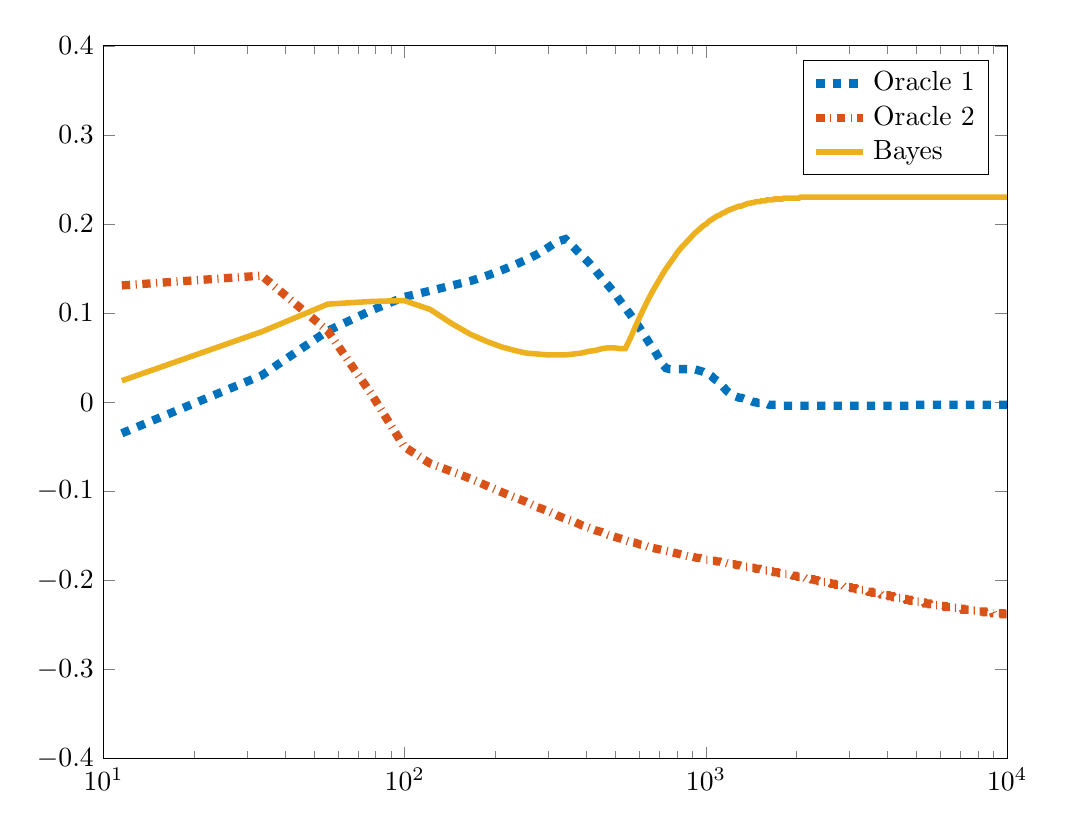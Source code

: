 % This file was created by matlab2tikz.
%
%The latest updates can be retrieved from
%  http://www.mathworks.com/matlabcentral/fileexchange/22022-matlab2tikz-matlab2tikz
%where you can also make suggestions and rate matlab2tikz.
%
\definecolor{mycolor1}{rgb}{0.0,0.447,0.741}%
\definecolor{mycolor2}{rgb}{0.85,0.325,0.098}%
\definecolor{mycolor3}{rgb}{0.929,0.694,0.125}%
%
\begin{tikzpicture}

\begin{axis}[%
width=4.518in,
height=3.563in,
at={(0.758in,0.481in)},
scale only axis,
xmode=log,
xmin=10,
xmax=10000,
xminorticks=true,
ymin=-0.4,
ymax=0.4,
axis background/.style={fill=white},
legend style={legend cell align=left, align=left, legend plot pos=left, draw=black}
]
\addplot [color=mycolor1, dashed, line width=3.0pt]
  table[row sep=crcr]{%
11.5	-0.035\\
33.5	0.03\\
55.5	0.08\\
77.5	0.103\\
99.5	0.118\\
121.5	0.125\\
143.5	0.131\\
165.5	0.136\\
187.5	0.142\\
209.5	0.148\\
231.5	0.154\\
253.5	0.16\\
275.5	0.166\\
297.5	0.173\\
319.5	0.18\\
341.5	0.183\\
363.5	0.174\\
385.5	0.165\\
407.5	0.157\\
429.5	0.148\\
451.5	0.139\\
473.5	0.131\\
495.5	0.123\\
517.5	0.114\\
539.5	0.106\\
561.5	0.098\\
583.5	0.09\\
605.5	0.082\\
627.5	0.074\\
649.5	0.066\\
671.5	0.059\\
693.5	0.051\\
715.5	0.043\\
737.5	0.038\\
759.5	0.037\\
781.5	0.037\\
803.5	0.037\\
825.5	0.037\\
847.5	0.037\\
869.5	0.037\\
891.5	0.037\\
913.5	0.037\\
935.5	0.036\\
957.5	0.035\\
979.5	0.034\\
1001.5	0.032\\
1023.5	0.031\\
1045.5	0.029\\
1067.5	0.026\\
1089.5	0.024\\
1111.5	0.021\\
1133.5	0.018\\
1155.5	0.015\\
1177.5	0.012\\
1199.5	0.01\\
1221.5	0.008\\
1243.5	0.007\\
1265.5	0.006\\
1287.5	0.005\\
1309.5	0.005\\
1331.5	0.004\\
1353.5	0.003\\
1375.5	0.002\\
1397.5	0.002\\
1419.5	0.001\\
1441.5	0.0\\
1463.5	-0.0\\
1485.5	-0.001\\
1507.5	-0.001\\
1529.5	-0.001\\
1551.5	-0.002\\
1573.5	-0.002\\
1595.5	-0.002\\
1617.5	-0.003\\
1639.5	-0.003\\
1661.5	-0.003\\
1683.5	-0.003\\
1705.5	-0.003\\
1727.5	-0.003\\
1749.5	-0.003\\
1771.5	-0.003\\
1793.5	-0.004\\
1815.5	-0.004\\
1837.5	-0.004\\
1859.5	-0.004\\
1881.5	-0.004\\
1903.5	-0.004\\
1925.5	-0.004\\
1947.5	-0.004\\
1969.5	-0.004\\
1991.5	-0.004\\
2013.5	-0.004\\
2035.5	-0.004\\
2057.5	-0.004\\
2079.5	-0.004\\
2101.5	-0.004\\
2123.5	-0.004\\
2145.5	-0.004\\
2167.5	-0.004\\
2189.5	-0.004\\
2211.5	-0.004\\
2233.5	-0.004\\
2255.5	-0.004\\
2277.5	-0.004\\
2299.5	-0.004\\
2321.5	-0.004\\
2343.5	-0.004\\
2365.5	-0.004\\
2387.5	-0.004\\
2409.5	-0.004\\
2431.5	-0.004\\
2453.5	-0.004\\
2475.5	-0.004\\
2497.5	-0.004\\
2519.5	-0.004\\
2541.5	-0.004\\
2563.5	-0.004\\
2585.5	-0.004\\
2607.5	-0.004\\
2629.5	-0.004\\
2651.5	-0.004\\
2673.5	-0.004\\
2695.5	-0.004\\
2717.5	-0.004\\
2739.5	-0.004\\
2761.5	-0.004\\
2783.5	-0.004\\
2805.5	-0.004\\
2827.5	-0.004\\
2849.5	-0.004\\
2871.5	-0.004\\
2893.5	-0.004\\
2915.5	-0.004\\
2937.5	-0.004\\
2959.5	-0.004\\
2981.5	-0.004\\
3003.5	-0.004\\
3025.5	-0.004\\
3047.5	-0.004\\
3069.5	-0.004\\
3091.5	-0.004\\
3113.5	-0.004\\
3135.5	-0.004\\
3157.5	-0.004\\
3179.5	-0.004\\
3201.5	-0.004\\
3223.5	-0.004\\
3245.5	-0.004\\
3267.5	-0.004\\
3289.5	-0.004\\
3311.5	-0.004\\
3333.5	-0.004\\
3355.5	-0.004\\
3377.5	-0.004\\
3399.5	-0.004\\
3421.5	-0.004\\
3443.5	-0.004\\
3465.5	-0.004\\
3487.5	-0.004\\
3509.5	-0.004\\
3531.5	-0.004\\
3553.5	-0.004\\
3575.5	-0.004\\
3597.5	-0.004\\
3619.5	-0.004\\
3641.5	-0.004\\
3663.5	-0.004\\
3685.5	-0.004\\
3707.5	-0.004\\
3729.5	-0.004\\
3751.5	-0.004\\
3773.5	-0.004\\
3795.5	-0.004\\
3817.5	-0.004\\
3839.5	-0.004\\
3861.5	-0.004\\
3883.5	-0.004\\
3905.5	-0.004\\
3927.5	-0.004\\
3949.5	-0.004\\
3971.5	-0.004\\
3993.5	-0.004\\
4015.5	-0.004\\
4037.5	-0.004\\
4059.5	-0.004\\
4081.5	-0.004\\
4103.5	-0.004\\
4125.5	-0.004\\
4147.5	-0.004\\
4169.5	-0.004\\
4191.5	-0.004\\
4213.5	-0.004\\
4235.5	-0.004\\
4257.5	-0.004\\
4279.5	-0.004\\
4301.5	-0.004\\
4323.5	-0.004\\
4345.5	-0.004\\
4367.5	-0.004\\
4389.5	-0.004\\
4411.5	-0.004\\
4433.5	-0.004\\
4455.5	-0.004\\
4477.5	-0.004\\
4499.5	-0.004\\
4521.5	-0.004\\
4543.5	-0.004\\
4565.5	-0.004\\
4587.5	-0.004\\
4609.5	-0.004\\
4631.5	-0.004\\
4653.5	-0.004\\
4675.5	-0.004\\
4697.5	-0.004\\
4719.5	-0.004\\
4741.5	-0.004\\
4763.5	-0.004\\
4785.5	-0.004\\
4807.5	-0.004\\
4829.5	-0.004\\
4851.5	-0.004\\
4873.5	-0.004\\
4895.5	-0.004\\
4917.5	-0.004\\
4939.5	-0.004\\
4961.5	-0.003\\
4983.5	-0.003\\
5005.5	-0.003\\
5027.5	-0.003\\
5049.5	-0.003\\
5071.5	-0.003\\
5093.5	-0.003\\
5115.5	-0.003\\
5137.5	-0.003\\
5159.5	-0.003\\
5181.5	-0.003\\
5203.5	-0.003\\
5225.5	-0.003\\
5247.5	-0.003\\
5269.5	-0.003\\
5291.5	-0.003\\
5313.5	-0.003\\
5335.5	-0.003\\
5357.5	-0.003\\
5379.5	-0.003\\
5401.5	-0.003\\
5423.5	-0.003\\
5445.5	-0.003\\
5467.5	-0.003\\
5489.5	-0.003\\
5511.5	-0.003\\
5533.5	-0.003\\
5555.5	-0.003\\
5577.5	-0.003\\
5599.5	-0.003\\
5621.5	-0.003\\
5643.5	-0.003\\
5665.5	-0.003\\
5687.5	-0.003\\
5709.5	-0.003\\
5731.5	-0.003\\
5753.5	-0.003\\
5775.5	-0.003\\
5797.5	-0.003\\
5819.5	-0.003\\
5841.5	-0.003\\
5863.5	-0.003\\
5885.5	-0.003\\
5907.5	-0.003\\
5929.5	-0.003\\
5951.5	-0.003\\
5973.5	-0.003\\
5995.5	-0.003\\
6017.5	-0.003\\
6039.5	-0.003\\
6061.5	-0.003\\
6083.5	-0.003\\
6105.5	-0.003\\
6127.5	-0.003\\
6149.5	-0.003\\
6171.5	-0.003\\
6193.5	-0.003\\
6215.5	-0.003\\
6237.5	-0.003\\
6259.5	-0.003\\
6281.5	-0.003\\
6303.5	-0.003\\
6325.5	-0.003\\
6347.5	-0.003\\
6369.5	-0.003\\
6391.5	-0.003\\
6413.5	-0.003\\
6435.5	-0.003\\
6457.5	-0.003\\
6479.5	-0.003\\
6501.5	-0.003\\
6523.5	-0.003\\
6545.5	-0.003\\
6567.5	-0.003\\
6589.5	-0.003\\
6611.5	-0.003\\
6633.5	-0.003\\
6655.5	-0.003\\
6677.5	-0.003\\
6699.5	-0.003\\
6721.5	-0.003\\
6743.5	-0.003\\
6765.5	-0.003\\
6787.5	-0.003\\
6809.5	-0.003\\
6831.5	-0.003\\
6853.5	-0.003\\
6875.5	-0.003\\
6897.5	-0.003\\
6919.5	-0.003\\
6941.5	-0.003\\
6963.5	-0.003\\
6985.5	-0.003\\
7007.5	-0.003\\
7029.5	-0.003\\
7051.5	-0.003\\
7073.5	-0.003\\
7095.5	-0.003\\
7117.5	-0.003\\
7139.5	-0.003\\
7161.5	-0.003\\
7183.5	-0.003\\
7205.5	-0.003\\
7227.5	-0.003\\
7249.5	-0.003\\
7271.5	-0.003\\
7293.5	-0.003\\
7315.5	-0.003\\
7337.5	-0.003\\
7359.5	-0.003\\
7381.5	-0.003\\
7403.5	-0.003\\
7425.5	-0.003\\
7447.5	-0.003\\
7469.5	-0.003\\
7491.5	-0.003\\
7513.5	-0.003\\
7535.5	-0.003\\
7557.5	-0.003\\
7579.5	-0.003\\
7601.5	-0.003\\
7623.5	-0.003\\
7645.5	-0.003\\
7667.5	-0.003\\
7689.5	-0.003\\
7711.5	-0.003\\
7733.5	-0.003\\
7755.5	-0.003\\
7777.5	-0.003\\
7799.5	-0.003\\
7821.5	-0.003\\
7843.5	-0.003\\
7865.5	-0.003\\
7887.5	-0.003\\
7909.5	-0.003\\
7931.5	-0.003\\
7953.5	-0.003\\
7975.5	-0.003\\
7997.5	-0.003\\
8019.5	-0.003\\
8041.5	-0.003\\
8063.5	-0.003\\
8085.5	-0.003\\
8107.5	-0.003\\
8129.5	-0.003\\
8151.5	-0.003\\
8173.5	-0.003\\
8195.5	-0.003\\
8217.5	-0.003\\
8239.5	-0.003\\
8261.5	-0.003\\
8283.5	-0.003\\
8305.5	-0.003\\
8327.5	-0.003\\
8349.5	-0.003\\
8371.5	-0.003\\
8393.5	-0.003\\
8415.5	-0.003\\
8437.5	-0.003\\
8459.5	-0.003\\
8481.5	-0.003\\
8503.5	-0.003\\
8525.5	-0.003\\
8547.5	-0.003\\
8569.5	-0.003\\
8591.5	-0.003\\
8613.5	-0.003\\
8635.5	-0.003\\
8657.5	-0.003\\
8679.5	-0.003\\
8701.5	-0.003\\
8723.5	-0.003\\
8745.5	-0.003\\
8767.5	-0.003\\
8789.5	-0.003\\
8811.5	-0.003\\
8833.5	-0.003\\
8855.5	-0.003\\
8877.5	-0.003\\
8899.5	-0.003\\
8921.5	-0.003\\
8943.5	-0.003\\
8965.5	-0.003\\
8987.5	-0.003\\
9009.5	-0.003\\
9031.5	-0.003\\
9053.5	-0.003\\
9075.5	-0.003\\
9097.5	-0.003\\
9119.5	-0.003\\
9141.5	-0.003\\
9163.5	-0.003\\
9185.5	-0.003\\
9207.5	-0.003\\
9229.5	-0.003\\
9251.5	-0.003\\
9273.5	-0.003\\
9295.5	-0.003\\
9317.5	-0.003\\
9339.5	-0.003\\
9361.5	-0.003\\
9383.5	-0.003\\
9405.5	-0.003\\
9427.5	-0.003\\
9449.5	-0.003\\
9471.5	-0.003\\
9493.5	-0.003\\
9515.5	-0.003\\
9537.5	-0.003\\
9559.5	-0.003\\
9581.5	-0.003\\
9603.5	-0.003\\
9625.5	-0.003\\
9647.5	-0.003\\
9669.5	-0.003\\
9691.5	-0.003\\
9713.5	-0.003\\
9735.5	-0.003\\
9757.5	-0.003\\
9779.5	-0.003\\
9801.5	-0.003\\
9823.5	-0.003\\
9845.5	-0.003\\
9867.5	-0.003\\
9889.5	-0.003\\
9911.5	-0.003\\
9933.5	-0.003\\
9955.5	-0.003\\
9977.5	-0.003\\
};
\addlegendentry{Oracle 1}

\addplot [color=mycolor2, dashdotted, line width=3.0pt]
  table[row sep=crcr]{%
11.5	0.131\\
33.5	0.142\\
55.5	0.08\\
77.5	0.009\\
99.5	-0.05\\
121.5	-0.069\\
143.5	-0.078\\
165.5	-0.086\\
187.5	-0.094\\
209.5	-0.101\\
231.5	-0.107\\
253.5	-0.112\\
275.5	-0.118\\
297.5	-0.122\\
319.5	-0.127\\
341.5	-0.131\\
363.5	-0.134\\
385.5	-0.138\\
407.5	-0.141\\
429.5	-0.144\\
451.5	-0.146\\
473.5	-0.149\\
495.5	-0.151\\
517.5	-0.153\\
539.5	-0.155\\
561.5	-0.157\\
583.5	-0.158\\
605.5	-0.16\\
627.5	-0.161\\
649.5	-0.163\\
671.5	-0.164\\
693.5	-0.165\\
715.5	-0.166\\
737.5	-0.167\\
759.5	-0.168\\
781.5	-0.169\\
803.5	-0.17\\
825.5	-0.171\\
847.5	-0.172\\
869.5	-0.173\\
891.5	-0.173\\
913.5	-0.174\\
935.5	-0.175\\
957.5	-0.175\\
979.5	-0.176\\
1001.5	-0.177\\
1023.5	-0.177\\
1045.5	-0.178\\
1067.5	-0.178\\
1089.5	-0.179\\
1111.5	-0.179\\
1133.5	-0.18\\
1155.5	-0.18\\
1177.5	-0.181\\
1199.5	-0.181\\
1221.5	-0.182\\
1243.5	-0.182\\
1265.5	-0.183\\
1287.5	-0.183\\
1309.5	-0.184\\
1331.5	-0.184\\
1353.5	-0.185\\
1375.5	-0.185\\
1397.5	-0.185\\
1419.5	-0.186\\
1441.5	-0.186\\
1463.5	-0.187\\
1485.5	-0.187\\
1507.5	-0.187\\
1529.5	-0.188\\
1551.5	-0.188\\
1573.5	-0.189\\
1595.5	-0.189\\
1617.5	-0.189\\
1639.5	-0.19\\
1661.5	-0.19\\
1683.5	-0.191\\
1705.5	-0.191\\
1727.5	-0.191\\
1749.5	-0.192\\
1771.5	-0.192\\
1793.5	-0.192\\
1815.5	-0.193\\
1837.5	-0.193\\
1859.5	-0.193\\
1881.5	-0.194\\
1903.5	-0.194\\
1925.5	-0.194\\
1947.5	-0.195\\
1969.5	-0.195\\
1991.5	-0.195\\
2013.5	-0.196\\
2035.5	-0.196\\
2057.5	-0.196\\
2079.5	-0.197\\
2101.5	-0.197\\
2123.5	-0.197\\
2145.5	-0.198\\
2167.5	-0.198\\
2189.5	-0.198\\
2211.5	-0.198\\
2233.5	-0.199\\
2255.5	-0.199\\
2277.5	-0.199\\
2299.5	-0.2\\
2321.5	-0.2\\
2343.5	-0.2\\
2365.5	-0.201\\
2387.5	-0.201\\
2409.5	-0.201\\
2431.5	-0.201\\
2453.5	-0.202\\
2475.5	-0.202\\
2497.5	-0.202\\
2519.5	-0.202\\
2541.5	-0.203\\
2563.5	-0.203\\
2585.5	-0.203\\
2607.5	-0.204\\
2629.5	-0.204\\
2651.5	-0.204\\
2673.5	-0.204\\
2695.5	-0.205\\
2717.5	-0.205\\
2739.5	-0.205\\
2761.5	-0.205\\
2783.5	-0.206\\
2805.5	-0.206\\
2827.5	-0.206\\
2849.5	-0.206\\
2871.5	-0.207\\
2893.5	-0.207\\
2915.5	-0.207\\
2937.5	-0.207\\
2959.5	-0.208\\
2981.5	-0.208\\
3003.5	-0.208\\
3025.5	-0.208\\
3047.5	-0.209\\
3069.5	-0.209\\
3091.5	-0.209\\
3113.5	-0.209\\
3135.5	-0.209\\
3157.5	-0.21\\
3179.5	-0.21\\
3201.5	-0.21\\
3223.5	-0.21\\
3245.5	-0.211\\
3267.5	-0.211\\
3289.5	-0.211\\
3311.5	-0.211\\
3333.5	-0.211\\
3355.5	-0.212\\
3377.5	-0.212\\
3399.5	-0.212\\
3421.5	-0.212\\
3443.5	-0.212\\
3465.5	-0.213\\
3487.5	-0.213\\
3509.5	-0.213\\
3531.5	-0.213\\
3553.5	-0.213\\
3575.5	-0.214\\
3597.5	-0.214\\
3619.5	-0.214\\
3641.5	-0.214\\
3663.5	-0.214\\
3685.5	-0.215\\
3707.5	-0.215\\
3729.5	-0.215\\
3751.5	-0.215\\
3773.5	-0.215\\
3795.5	-0.215\\
3817.5	-0.216\\
3839.5	-0.216\\
3861.5	-0.216\\
3883.5	-0.216\\
3905.5	-0.216\\
3927.5	-0.217\\
3949.5	-0.217\\
3971.5	-0.217\\
3993.5	-0.217\\
4015.5	-0.217\\
4037.5	-0.217\\
4059.5	-0.218\\
4081.5	-0.218\\
4103.5	-0.218\\
4125.5	-0.218\\
4147.5	-0.218\\
4169.5	-0.218\\
4191.5	-0.219\\
4213.5	-0.219\\
4235.5	-0.219\\
4257.5	-0.219\\
4279.5	-0.219\\
4301.5	-0.219\\
4323.5	-0.22\\
4345.5	-0.22\\
4367.5	-0.22\\
4389.5	-0.22\\
4411.5	-0.22\\
4433.5	-0.22\\
4455.5	-0.22\\
4477.5	-0.221\\
4499.5	-0.221\\
4521.5	-0.221\\
4543.5	-0.221\\
4565.5	-0.221\\
4587.5	-0.221\\
4609.5	-0.221\\
4631.5	-0.222\\
4653.5	-0.222\\
4675.5	-0.222\\
4697.5	-0.222\\
4719.5	-0.222\\
4741.5	-0.222\\
4763.5	-0.222\\
4785.5	-0.223\\
4807.5	-0.223\\
4829.5	-0.223\\
4851.5	-0.223\\
4873.5	-0.223\\
4895.5	-0.223\\
4917.5	-0.223\\
4939.5	-0.223\\
4961.5	-0.224\\
4983.5	-0.224\\
5005.5	-0.224\\
5027.5	-0.224\\
5049.5	-0.224\\
5071.5	-0.224\\
5093.5	-0.224\\
5115.5	-0.224\\
5137.5	-0.225\\
5159.5	-0.225\\
5181.5	-0.225\\
5203.5	-0.225\\
5225.5	-0.225\\
5247.5	-0.225\\
5269.5	-0.225\\
5291.5	-0.225\\
5313.5	-0.225\\
5335.5	-0.226\\
5357.5	-0.226\\
5379.5	-0.226\\
5401.5	-0.226\\
5423.5	-0.226\\
5445.5	-0.226\\
5467.5	-0.226\\
5489.5	-0.226\\
5511.5	-0.226\\
5533.5	-0.227\\
5555.5	-0.227\\
5577.5	-0.227\\
5599.5	-0.227\\
5621.5	-0.227\\
5643.5	-0.227\\
5665.5	-0.227\\
5687.5	-0.227\\
5709.5	-0.227\\
5731.5	-0.227\\
5753.5	-0.228\\
5775.5	-0.228\\
5797.5	-0.228\\
5819.5	-0.228\\
5841.5	-0.228\\
5863.5	-0.228\\
5885.5	-0.228\\
5907.5	-0.228\\
5929.5	-0.228\\
5951.5	-0.228\\
5973.5	-0.228\\
5995.5	-0.229\\
6017.5	-0.229\\
6039.5	-0.229\\
6061.5	-0.229\\
6083.5	-0.229\\
6105.5	-0.229\\
6127.5	-0.229\\
6149.5	-0.229\\
6171.5	-0.229\\
6193.5	-0.229\\
6215.5	-0.229\\
6237.5	-0.23\\
6259.5	-0.23\\
6281.5	-0.23\\
6303.5	-0.23\\
6325.5	-0.23\\
6347.5	-0.23\\
6369.5	-0.23\\
6391.5	-0.23\\
6413.5	-0.23\\
6435.5	-0.23\\
6457.5	-0.23\\
6479.5	-0.23\\
6501.5	-0.231\\
6523.5	-0.231\\
6545.5	-0.231\\
6567.5	-0.231\\
6589.5	-0.231\\
6611.5	-0.231\\
6633.5	-0.231\\
6655.5	-0.231\\
6677.5	-0.231\\
6699.5	-0.231\\
6721.5	-0.231\\
6743.5	-0.231\\
6765.5	-0.231\\
6787.5	-0.231\\
6809.5	-0.232\\
6831.5	-0.232\\
6853.5	-0.232\\
6875.5	-0.232\\
6897.5	-0.232\\
6919.5	-0.232\\
6941.5	-0.232\\
6963.5	-0.232\\
6985.5	-0.232\\
7007.5	-0.232\\
7029.5	-0.232\\
7051.5	-0.232\\
7073.5	-0.232\\
7095.5	-0.232\\
7117.5	-0.232\\
7139.5	-0.233\\
7161.5	-0.233\\
7183.5	-0.233\\
7205.5	-0.233\\
7227.5	-0.233\\
7249.5	-0.233\\
7271.5	-0.233\\
7293.5	-0.233\\
7315.5	-0.233\\
7337.5	-0.233\\
7359.5	-0.233\\
7381.5	-0.233\\
7403.5	-0.233\\
7425.5	-0.233\\
7447.5	-0.233\\
7469.5	-0.233\\
7491.5	-0.233\\
7513.5	-0.234\\
7535.5	-0.234\\
7557.5	-0.234\\
7579.5	-0.234\\
7601.5	-0.234\\
7623.5	-0.234\\
7645.5	-0.234\\
7667.5	-0.234\\
7689.5	-0.234\\
7711.5	-0.234\\
7733.5	-0.234\\
7755.5	-0.234\\
7777.5	-0.234\\
7799.5	-0.234\\
7821.5	-0.234\\
7843.5	-0.234\\
7865.5	-0.234\\
7887.5	-0.234\\
7909.5	-0.234\\
7931.5	-0.235\\
7953.5	-0.235\\
7975.5	-0.235\\
7997.5	-0.235\\
8019.5	-0.235\\
8041.5	-0.235\\
8063.5	-0.235\\
8085.5	-0.235\\
8107.5	-0.235\\
8129.5	-0.235\\
8151.5	-0.235\\
8173.5	-0.235\\
8195.5	-0.235\\
8217.5	-0.235\\
8239.5	-0.235\\
8261.5	-0.235\\
8283.5	-0.235\\
8305.5	-0.235\\
8327.5	-0.235\\
8349.5	-0.235\\
8371.5	-0.235\\
8393.5	-0.235\\
8415.5	-0.236\\
8437.5	-0.236\\
8459.5	-0.236\\
8481.5	-0.236\\
8503.5	-0.236\\
8525.5	-0.236\\
8547.5	-0.236\\
8569.5	-0.236\\
8591.5	-0.236\\
8613.5	-0.236\\
8635.5	-0.236\\
8657.5	-0.236\\
8679.5	-0.236\\
8701.5	-0.236\\
8723.5	-0.236\\
8745.5	-0.236\\
8767.5	-0.236\\
8789.5	-0.236\\
8811.5	-0.236\\
8833.5	-0.236\\
8855.5	-0.236\\
8877.5	-0.236\\
8899.5	-0.236\\
8921.5	-0.236\\
8943.5	-0.236\\
8965.5	-0.236\\
8987.5	-0.237\\
9009.5	-0.237\\
9031.5	-0.237\\
9053.5	-0.237\\
9075.5	-0.237\\
9097.5	-0.237\\
9119.5	-0.237\\
9141.5	-0.237\\
9163.5	-0.237\\
9185.5	-0.237\\
9207.5	-0.237\\
9229.5	-0.237\\
9251.5	-0.237\\
9273.5	-0.237\\
9295.5	-0.237\\
9317.5	-0.237\\
9339.5	-0.237\\
9361.5	-0.237\\
9383.5	-0.237\\
9405.5	-0.237\\
9427.5	-0.237\\
9449.5	-0.237\\
9471.5	-0.237\\
9493.5	-0.237\\
9515.5	-0.237\\
9537.5	-0.237\\
9559.5	-0.237\\
9581.5	-0.237\\
9603.5	-0.237\\
9625.5	-0.237\\
9647.5	-0.237\\
9669.5	-0.238\\
9691.5	-0.238\\
9713.5	-0.238\\
9735.5	-0.238\\
9757.5	-0.238\\
9779.5	-0.238\\
9801.5	-0.238\\
9823.5	-0.238\\
9845.5	-0.238\\
9867.5	-0.238\\
9889.5	-0.238\\
9911.5	-0.238\\
9933.5	-0.238\\
9955.5	-0.238\\
9977.5	-0.238\\
};
\addlegendentry{Oracle 2}

\addplot [color=mycolor3, line width=2.0pt]
  table[row sep=crcr]{%
11.5	0.024\\
33.5	0.079\\
55.5	0.11\\
77.5	0.113\\
99.5	0.114\\
121.5	0.104\\
143.5	0.088\\
165.5	0.076\\
187.5	0.068\\
209.5	0.062\\
231.5	0.058\\
253.5	0.055\\
275.5	0.054\\
297.5	0.053\\
319.5	0.053\\
341.5	0.053\\
363.5	0.054\\
385.5	0.055\\
407.5	0.057\\
429.5	0.058\\
451.5	0.06\\
473.5	0.061\\
495.5	0.061\\
517.5	0.06\\
539.5	0.06\\
561.5	0.072\\
583.5	0.085\\
605.5	0.097\\
627.5	0.108\\
649.5	0.118\\
671.5	0.127\\
693.5	0.135\\
715.5	0.143\\
737.5	0.15\\
759.5	0.156\\
781.5	0.162\\
803.5	0.168\\
825.5	0.173\\
847.5	0.177\\
869.5	0.181\\
891.5	0.185\\
913.5	0.189\\
935.5	0.192\\
957.5	0.195\\
979.5	0.198\\
1001.5	0.2\\
1023.5	0.203\\
1045.5	0.205\\
1067.5	0.207\\
1089.5	0.209\\
1111.5	0.21\\
1133.5	0.212\\
1155.5	0.213\\
1177.5	0.215\\
1199.5	0.216\\
1221.5	0.217\\
1243.5	0.218\\
1265.5	0.219\\
1287.5	0.22\\
1309.5	0.22\\
1331.5	0.221\\
1353.5	0.222\\
1375.5	0.223\\
1397.5	0.223\\
1419.5	0.224\\
1441.5	0.224\\
1463.5	0.225\\
1485.5	0.225\\
1507.5	0.225\\
1529.5	0.226\\
1551.5	0.226\\
1573.5	0.226\\
1595.5	0.227\\
1617.5	0.227\\
1639.5	0.227\\
1661.5	0.227\\
1683.5	0.228\\
1705.5	0.228\\
1727.5	0.228\\
1749.5	0.228\\
1771.5	0.228\\
1793.5	0.228\\
1815.5	0.229\\
1837.5	0.229\\
1859.5	0.229\\
1881.5	0.229\\
1903.5	0.229\\
1925.5	0.229\\
1947.5	0.229\\
1969.5	0.229\\
1991.5	0.229\\
2013.5	0.229\\
2035.5	0.229\\
2057.5	0.23\\
2079.5	0.23\\
2101.5	0.23\\
2123.5	0.23\\
2145.5	0.23\\
2167.5	0.23\\
2189.5	0.23\\
2211.5	0.23\\
2233.5	0.23\\
2255.5	0.23\\
2277.5	0.23\\
2299.5	0.23\\
2321.5	0.23\\
2343.5	0.23\\
2365.5	0.23\\
2387.5	0.23\\
2409.5	0.23\\
2431.5	0.23\\
2453.5	0.23\\
2475.5	0.23\\
2497.5	0.23\\
2519.5	0.23\\
2541.5	0.23\\
2563.5	0.23\\
2585.5	0.23\\
2607.5	0.23\\
2629.5	0.23\\
2651.5	0.23\\
2673.5	0.23\\
2695.5	0.23\\
2717.5	0.23\\
2739.5	0.23\\
2761.5	0.23\\
2783.5	0.23\\
2805.5	0.23\\
2827.5	0.23\\
2849.5	0.23\\
2871.5	0.23\\
2893.5	0.23\\
2915.5	0.23\\
2937.5	0.23\\
2959.5	0.23\\
2981.5	0.23\\
3003.5	0.23\\
3025.5	0.23\\
3047.5	0.23\\
3069.5	0.23\\
3091.5	0.23\\
3113.5	0.23\\
3135.5	0.23\\
3157.5	0.23\\
3179.5	0.23\\
3201.5	0.23\\
3223.5	0.23\\
3245.5	0.23\\
3267.5	0.23\\
3289.5	0.23\\
3311.5	0.23\\
3333.5	0.23\\
3355.5	0.23\\
3377.5	0.23\\
3399.5	0.23\\
3421.5	0.23\\
3443.5	0.23\\
3465.5	0.23\\
3487.5	0.23\\
3509.5	0.23\\
3531.5	0.23\\
3553.5	0.23\\
3575.5	0.23\\
3597.5	0.23\\
3619.5	0.23\\
3641.5	0.23\\
3663.5	0.23\\
3685.5	0.23\\
3707.5	0.23\\
3729.5	0.23\\
3751.5	0.23\\
3773.5	0.23\\
3795.5	0.23\\
3817.5	0.23\\
3839.5	0.23\\
3861.5	0.23\\
3883.5	0.23\\
3905.5	0.23\\
3927.5	0.23\\
3949.5	0.23\\
3971.5	0.23\\
3993.5	0.23\\
4015.5	0.23\\
4037.5	0.23\\
4059.5	0.23\\
4081.5	0.23\\
4103.5	0.23\\
4125.5	0.23\\
4147.5	0.23\\
4169.5	0.23\\
4191.5	0.23\\
4213.5	0.23\\
4235.5	0.23\\
4257.5	0.23\\
4279.5	0.23\\
4301.5	0.23\\
4323.5	0.23\\
4345.5	0.23\\
4367.5	0.23\\
4389.5	0.23\\
4411.5	0.23\\
4433.5	0.23\\
4455.5	0.23\\
4477.5	0.23\\
4499.5	0.23\\
4521.5	0.23\\
4543.5	0.23\\
4565.5	0.23\\
4587.5	0.23\\
4609.5	0.23\\
4631.5	0.23\\
4653.5	0.23\\
4675.5	0.23\\
4697.5	0.23\\
4719.5	0.23\\
4741.5	0.23\\
4763.5	0.23\\
4785.5	0.23\\
4807.5	0.23\\
4829.5	0.23\\
4851.5	0.23\\
4873.5	0.23\\
4895.5	0.23\\
4917.5	0.23\\
4939.5	0.23\\
4961.5	0.23\\
4983.5	0.23\\
5005.5	0.23\\
5027.5	0.23\\
5049.5	0.23\\
5071.5	0.23\\
5093.5	0.23\\
5115.5	0.23\\
5137.5	0.23\\
5159.5	0.23\\
5181.5	0.23\\
5203.5	0.23\\
5225.5	0.23\\
5247.5	0.23\\
5269.5	0.23\\
5291.5	0.23\\
5313.5	0.23\\
5335.5	0.23\\
5357.5	0.23\\
5379.5	0.23\\
5401.5	0.23\\
5423.5	0.23\\
5445.5	0.23\\
5467.5	0.23\\
5489.5	0.23\\
5511.5	0.23\\
5533.5	0.23\\
5555.5	0.23\\
5577.5	0.23\\
5599.5	0.23\\
5621.5	0.23\\
5643.5	0.23\\
5665.5	0.23\\
5687.5	0.23\\
5709.5	0.23\\
5731.5	0.23\\
5753.5	0.23\\
5775.5	0.23\\
5797.5	0.23\\
5819.5	0.23\\
5841.5	0.23\\
5863.5	0.23\\
5885.5	0.23\\
5907.5	0.23\\
5929.5	0.23\\
5951.5	0.23\\
5973.5	0.23\\
5995.5	0.23\\
6017.5	0.23\\
6039.5	0.23\\
6061.5	0.23\\
6083.5	0.23\\
6105.5	0.23\\
6127.5	0.23\\
6149.5	0.23\\
6171.5	0.23\\
6193.5	0.23\\
6215.5	0.23\\
6237.5	0.23\\
6259.5	0.23\\
6281.5	0.23\\
6303.5	0.23\\
6325.5	0.23\\
6347.5	0.23\\
6369.5	0.23\\
6391.5	0.23\\
6413.5	0.23\\
6435.5	0.23\\
6457.5	0.23\\
6479.5	0.23\\
6501.5	0.23\\
6523.5	0.23\\
6545.5	0.23\\
6567.5	0.23\\
6589.5	0.23\\
6611.5	0.23\\
6633.5	0.23\\
6655.5	0.23\\
6677.5	0.23\\
6699.5	0.23\\
6721.5	0.23\\
6743.5	0.23\\
6765.5	0.23\\
6787.5	0.23\\
6809.5	0.23\\
6831.5	0.23\\
6853.5	0.23\\
6875.5	0.23\\
6897.5	0.23\\
6919.5	0.23\\
6941.5	0.23\\
6963.5	0.23\\
6985.5	0.23\\
7007.5	0.23\\
7029.5	0.23\\
7051.5	0.23\\
7073.5	0.23\\
7095.5	0.23\\
7117.5	0.23\\
7139.5	0.23\\
7161.5	0.23\\
7183.5	0.23\\
7205.5	0.23\\
7227.5	0.23\\
7249.5	0.23\\
7271.5	0.23\\
7293.5	0.23\\
7315.5	0.23\\
7337.5	0.23\\
7359.5	0.23\\
7381.5	0.23\\
7403.5	0.23\\
7425.5	0.23\\
7447.5	0.23\\
7469.5	0.23\\
7491.5	0.23\\
7513.5	0.23\\
7535.5	0.23\\
7557.5	0.23\\
7579.5	0.23\\
7601.5	0.23\\
7623.5	0.23\\
7645.5	0.23\\
7667.5	0.23\\
7689.5	0.23\\
7711.5	0.23\\
7733.5	0.23\\
7755.5	0.23\\
7777.5	0.23\\
7799.5	0.23\\
7821.5	0.23\\
7843.5	0.23\\
7865.5	0.23\\
7887.5	0.23\\
7909.5	0.23\\
7931.5	0.23\\
7953.5	0.23\\
7975.5	0.23\\
7997.5	0.23\\
8019.5	0.23\\
8041.5	0.23\\
8063.5	0.23\\
8085.5	0.23\\
8107.5	0.23\\
8129.5	0.23\\
8151.5	0.23\\
8173.5	0.23\\
8195.5	0.23\\
8217.5	0.23\\
8239.5	0.23\\
8261.5	0.23\\
8283.5	0.23\\
8305.5	0.23\\
8327.5	0.23\\
8349.5	0.23\\
8371.5	0.23\\
8393.5	0.23\\
8415.5	0.23\\
8437.5	0.23\\
8459.5	0.23\\
8481.5	0.23\\
8503.5	0.23\\
8525.5	0.23\\
8547.5	0.23\\
8569.5	0.23\\
8591.5	0.23\\
8613.5	0.23\\
8635.5	0.23\\
8657.5	0.23\\
8679.5	0.23\\
8701.5	0.23\\
8723.5	0.23\\
8745.5	0.23\\
8767.5	0.23\\
8789.5	0.23\\
8811.5	0.23\\
8833.5	0.23\\
8855.5	0.23\\
8877.5	0.23\\
8899.5	0.23\\
8921.5	0.23\\
8943.5	0.23\\
8965.5	0.23\\
8987.5	0.23\\
9009.5	0.23\\
9031.5	0.23\\
9053.5	0.23\\
9075.5	0.23\\
9097.5	0.23\\
9119.5	0.23\\
9141.5	0.23\\
9163.5	0.23\\
9185.5	0.23\\
9207.5	0.23\\
9229.5	0.23\\
9251.5	0.23\\
9273.5	0.23\\
9295.5	0.23\\
9317.5	0.23\\
9339.5	0.23\\
9361.5	0.23\\
9383.5	0.23\\
9405.5	0.23\\
9427.5	0.23\\
9449.5	0.23\\
9471.5	0.23\\
9493.5	0.23\\
9515.5	0.23\\
9537.5	0.23\\
9559.5	0.23\\
9581.5	0.23\\
9603.5	0.23\\
9625.5	0.23\\
9647.5	0.23\\
9669.5	0.23\\
9691.5	0.23\\
9713.5	0.23\\
9735.5	0.23\\
9757.5	0.23\\
9779.5	0.23\\
9801.5	0.23\\
9823.5	0.23\\
9845.5	0.23\\
9867.5	0.23\\
9889.5	0.23\\
9911.5	0.23\\
9933.5	0.23\\
9955.5	0.23\\
9977.5	0.23\\
};
\addlegendentry{Bayes}

\end{axis}
\end{tikzpicture}%